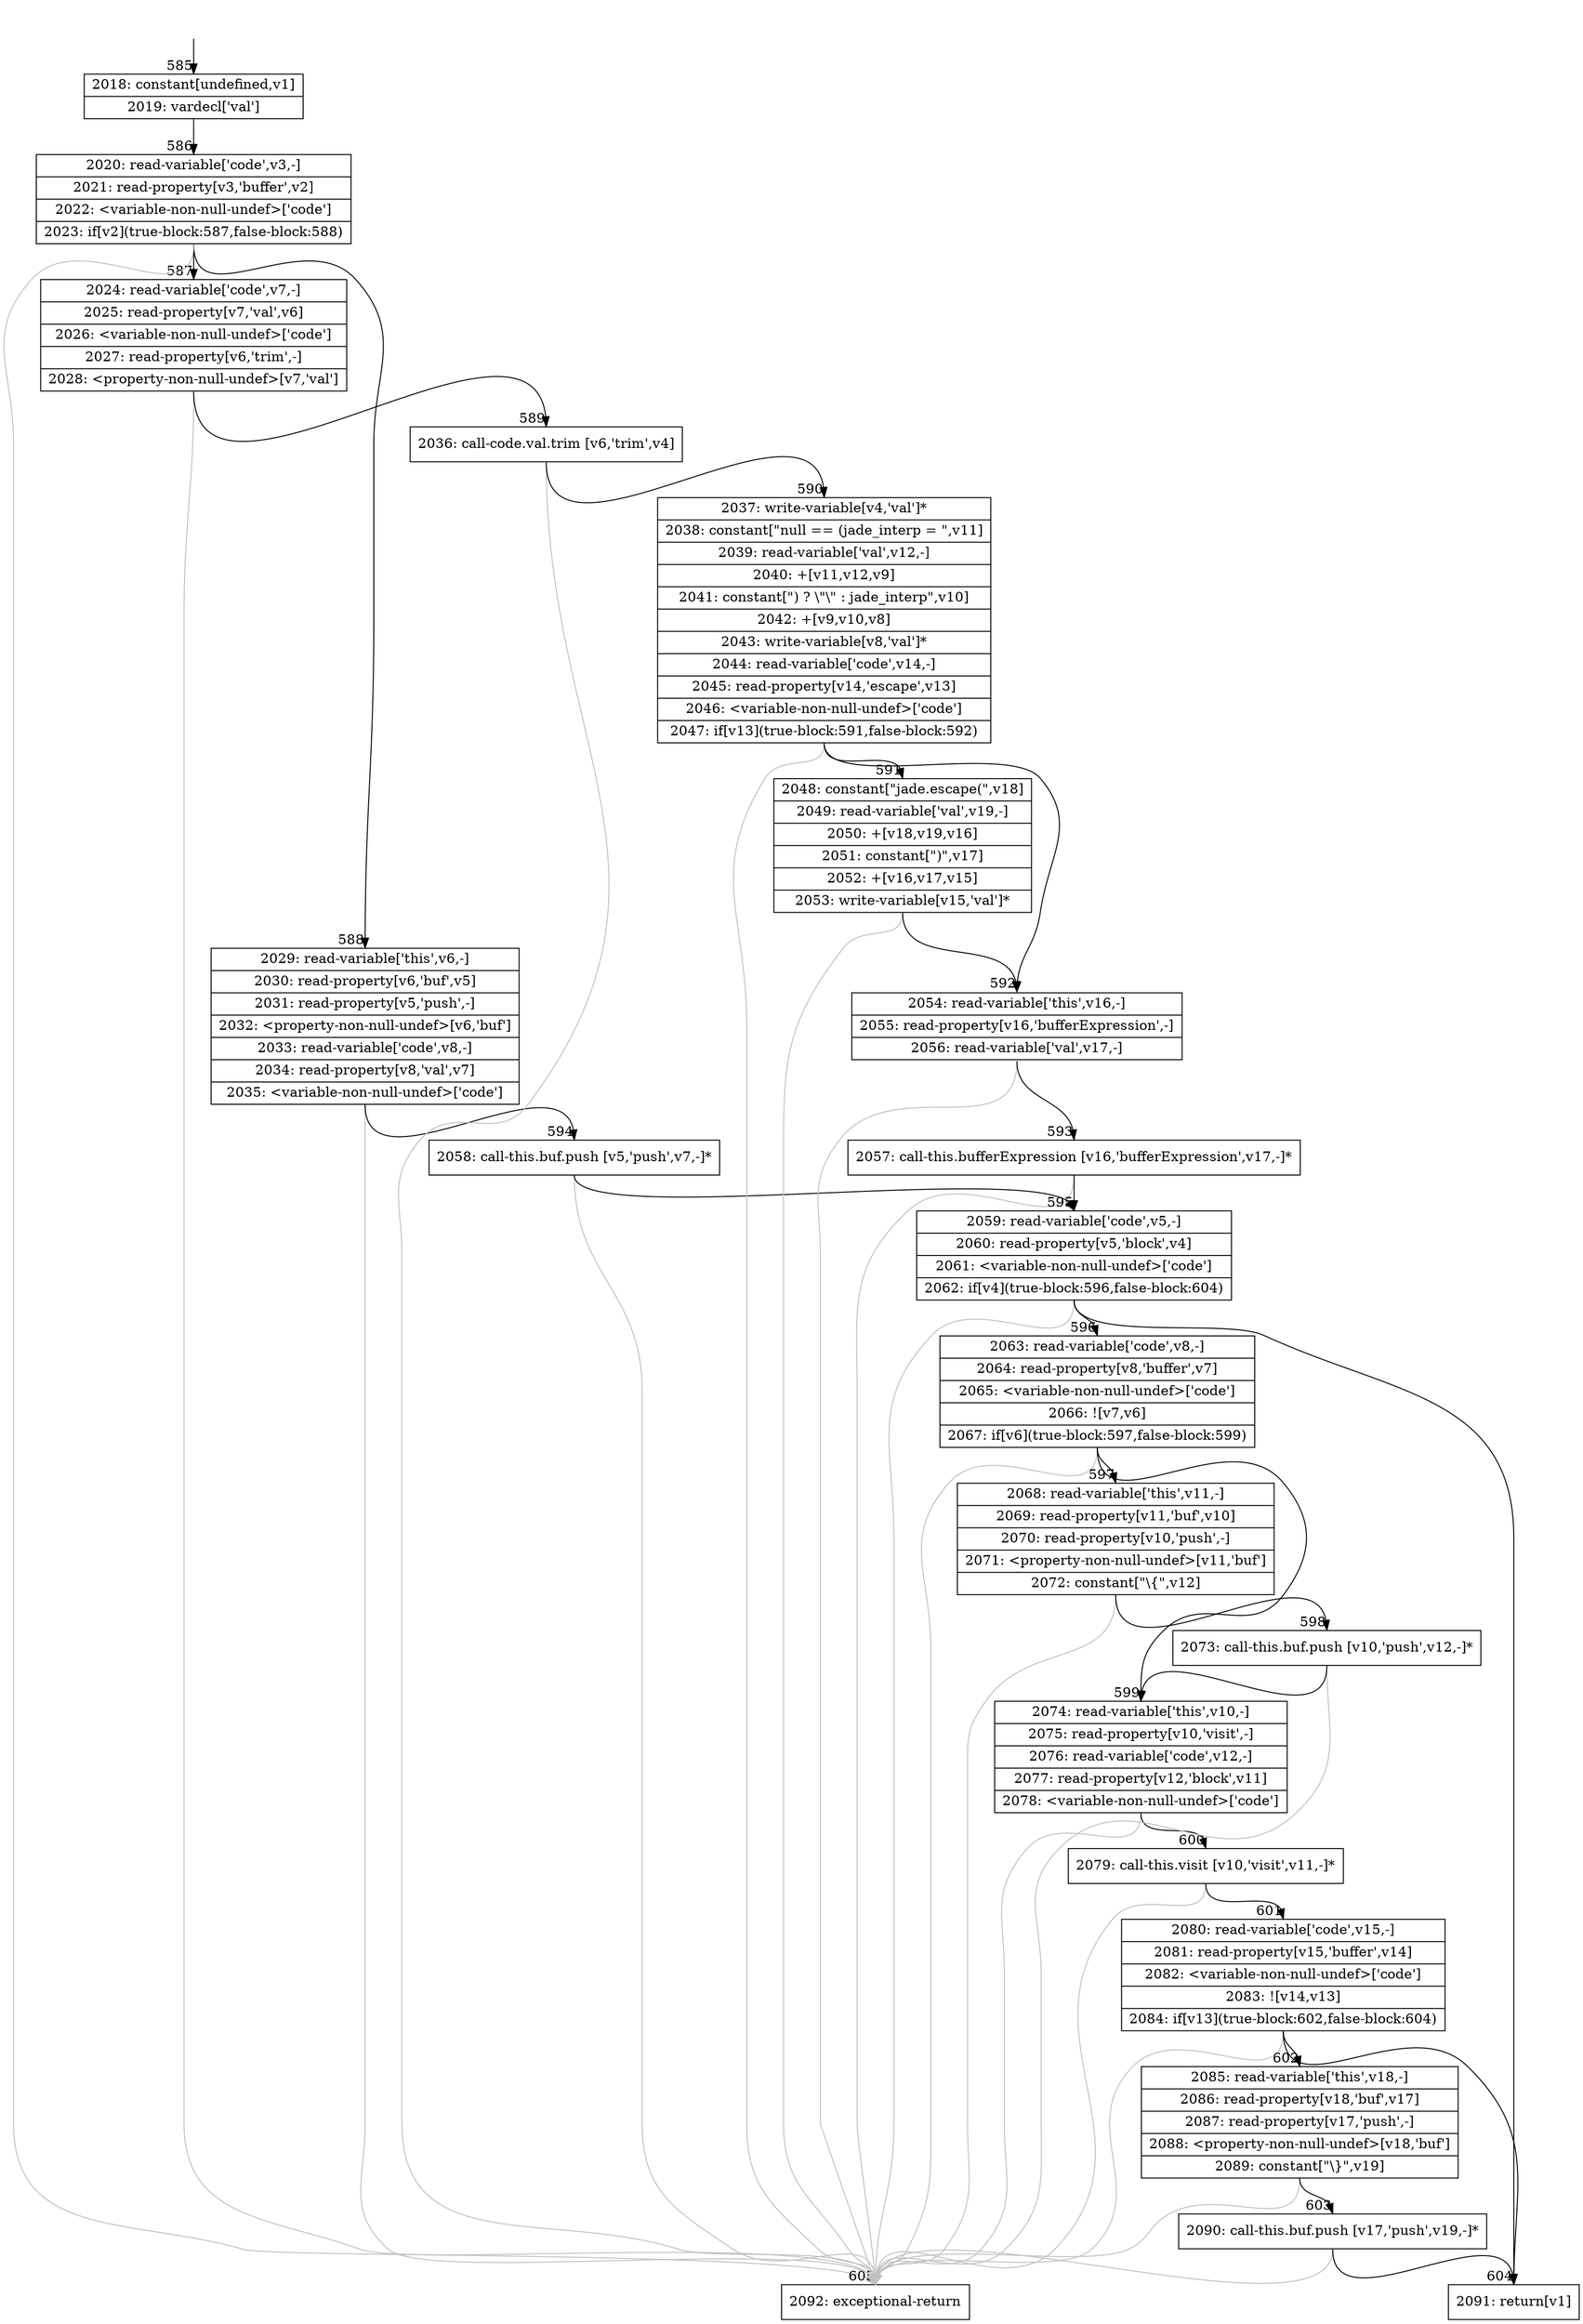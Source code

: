 digraph {
rankdir="TD"
BB_entry33[shape=none,label=""];
BB_entry33 -> BB585 [tailport=s, headport=n, headlabel="    585"]
BB585 [shape=record label="{2018: constant[undefined,v1]|2019: vardecl['val']}" ] 
BB585 -> BB586 [tailport=s, headport=n, headlabel="      586"]
BB586 [shape=record label="{2020: read-variable['code',v3,-]|2021: read-property[v3,'buffer',v2]|2022: \<variable-non-null-undef\>['code']|2023: if[v2](true-block:587,false-block:588)}" ] 
BB586 -> BB587 [tailport=s, headport=n, headlabel="      587"]
BB586 -> BB588 [tailport=s, headport=n, headlabel="      588"]
BB586 -> BB605 [tailport=s, headport=n, color=gray, headlabel="      605"]
BB587 [shape=record label="{2024: read-variable['code',v7,-]|2025: read-property[v7,'val',v6]|2026: \<variable-non-null-undef\>['code']|2027: read-property[v6,'trim',-]|2028: \<property-non-null-undef\>[v7,'val']}" ] 
BB587 -> BB589 [tailport=s, headport=n, headlabel="      589"]
BB587 -> BB605 [tailport=s, headport=n, color=gray]
BB588 [shape=record label="{2029: read-variable['this',v6,-]|2030: read-property[v6,'buf',v5]|2031: read-property[v5,'push',-]|2032: \<property-non-null-undef\>[v6,'buf']|2033: read-variable['code',v8,-]|2034: read-property[v8,'val',v7]|2035: \<variable-non-null-undef\>['code']}" ] 
BB588 -> BB594 [tailport=s, headport=n, headlabel="      594"]
BB588 -> BB605 [tailport=s, headport=n, color=gray]
BB589 [shape=record label="{2036: call-code.val.trim [v6,'trim',v4]}" ] 
BB589 -> BB590 [tailport=s, headport=n, headlabel="      590"]
BB589 -> BB605 [tailport=s, headport=n, color=gray]
BB590 [shape=record label="{2037: write-variable[v4,'val']*|2038: constant[\"null == (jade_interp = \",v11]|2039: read-variable['val',v12,-]|2040: +[v11,v12,v9]|2041: constant[\") ? \\\"\\\" : jade_interp\",v10]|2042: +[v9,v10,v8]|2043: write-variable[v8,'val']*|2044: read-variable['code',v14,-]|2045: read-property[v14,'escape',v13]|2046: \<variable-non-null-undef\>['code']|2047: if[v13](true-block:591,false-block:592)}" ] 
BB590 -> BB591 [tailport=s, headport=n, headlabel="      591"]
BB590 -> BB592 [tailport=s, headport=n, headlabel="      592"]
BB590 -> BB605 [tailport=s, headport=n, color=gray]
BB591 [shape=record label="{2048: constant[\"jade.escape(\",v18]|2049: read-variable['val',v19,-]|2050: +[v18,v19,v16]|2051: constant[\")\",v17]|2052: +[v16,v17,v15]|2053: write-variable[v15,'val']*}" ] 
BB591 -> BB592 [tailport=s, headport=n]
BB591 -> BB605 [tailport=s, headport=n, color=gray]
BB592 [shape=record label="{2054: read-variable['this',v16,-]|2055: read-property[v16,'bufferExpression',-]|2056: read-variable['val',v17,-]}" ] 
BB592 -> BB593 [tailport=s, headport=n, headlabel="      593"]
BB592 -> BB605 [tailport=s, headport=n, color=gray]
BB593 [shape=record label="{2057: call-this.bufferExpression [v16,'bufferExpression',v17,-]*}" ] 
BB593 -> BB595 [tailport=s, headport=n, headlabel="      595"]
BB593 -> BB605 [tailport=s, headport=n, color=gray]
BB594 [shape=record label="{2058: call-this.buf.push [v5,'push',v7,-]*}" ] 
BB594 -> BB595 [tailport=s, headport=n]
BB594 -> BB605 [tailport=s, headport=n, color=gray]
BB595 [shape=record label="{2059: read-variable['code',v5,-]|2060: read-property[v5,'block',v4]|2061: \<variable-non-null-undef\>['code']|2062: if[v4](true-block:596,false-block:604)}" ] 
BB595 -> BB596 [tailport=s, headport=n, headlabel="      596"]
BB595 -> BB604 [tailport=s, headport=n, headlabel="      604"]
BB595 -> BB605 [tailport=s, headport=n, color=gray]
BB596 [shape=record label="{2063: read-variable['code',v8,-]|2064: read-property[v8,'buffer',v7]|2065: \<variable-non-null-undef\>['code']|2066: ![v7,v6]|2067: if[v6](true-block:597,false-block:599)}" ] 
BB596 -> BB597 [tailport=s, headport=n, headlabel="      597"]
BB596 -> BB599 [tailport=s, headport=n, headlabel="      599"]
BB596 -> BB605 [tailport=s, headport=n, color=gray]
BB597 [shape=record label="{2068: read-variable['this',v11,-]|2069: read-property[v11,'buf',v10]|2070: read-property[v10,'push',-]|2071: \<property-non-null-undef\>[v11,'buf']|2072: constant[\"\\\{\",v12]}" ] 
BB597 -> BB598 [tailport=s, headport=n, headlabel="      598"]
BB597 -> BB605 [tailport=s, headport=n, color=gray]
BB598 [shape=record label="{2073: call-this.buf.push [v10,'push',v12,-]*}" ] 
BB598 -> BB599 [tailport=s, headport=n]
BB598 -> BB605 [tailport=s, headport=n, color=gray]
BB599 [shape=record label="{2074: read-variable['this',v10,-]|2075: read-property[v10,'visit',-]|2076: read-variable['code',v12,-]|2077: read-property[v12,'block',v11]|2078: \<variable-non-null-undef\>['code']}" ] 
BB599 -> BB600 [tailport=s, headport=n, headlabel="      600"]
BB599 -> BB605 [tailport=s, headport=n, color=gray]
BB600 [shape=record label="{2079: call-this.visit [v10,'visit',v11,-]*}" ] 
BB600 -> BB601 [tailport=s, headport=n, headlabel="      601"]
BB600 -> BB605 [tailport=s, headport=n, color=gray]
BB601 [shape=record label="{2080: read-variable['code',v15,-]|2081: read-property[v15,'buffer',v14]|2082: \<variable-non-null-undef\>['code']|2083: ![v14,v13]|2084: if[v13](true-block:602,false-block:604)}" ] 
BB601 -> BB602 [tailport=s, headport=n, headlabel="      602"]
BB601 -> BB604 [tailport=s, headport=n]
BB601 -> BB605 [tailport=s, headport=n, color=gray]
BB602 [shape=record label="{2085: read-variable['this',v18,-]|2086: read-property[v18,'buf',v17]|2087: read-property[v17,'push',-]|2088: \<property-non-null-undef\>[v18,'buf']|2089: constant[\"\\\}\",v19]}" ] 
BB602 -> BB603 [tailport=s, headport=n, headlabel="      603"]
BB602 -> BB605 [tailport=s, headport=n, color=gray]
BB603 [shape=record label="{2090: call-this.buf.push [v17,'push',v19,-]*}" ] 
BB603 -> BB604 [tailport=s, headport=n]
BB603 -> BB605 [tailport=s, headport=n, color=gray]
BB604 [shape=record label="{2091: return[v1]}" ] 
BB605 [shape=record label="{2092: exceptional-return}" ] 
//#$~ 582
}
